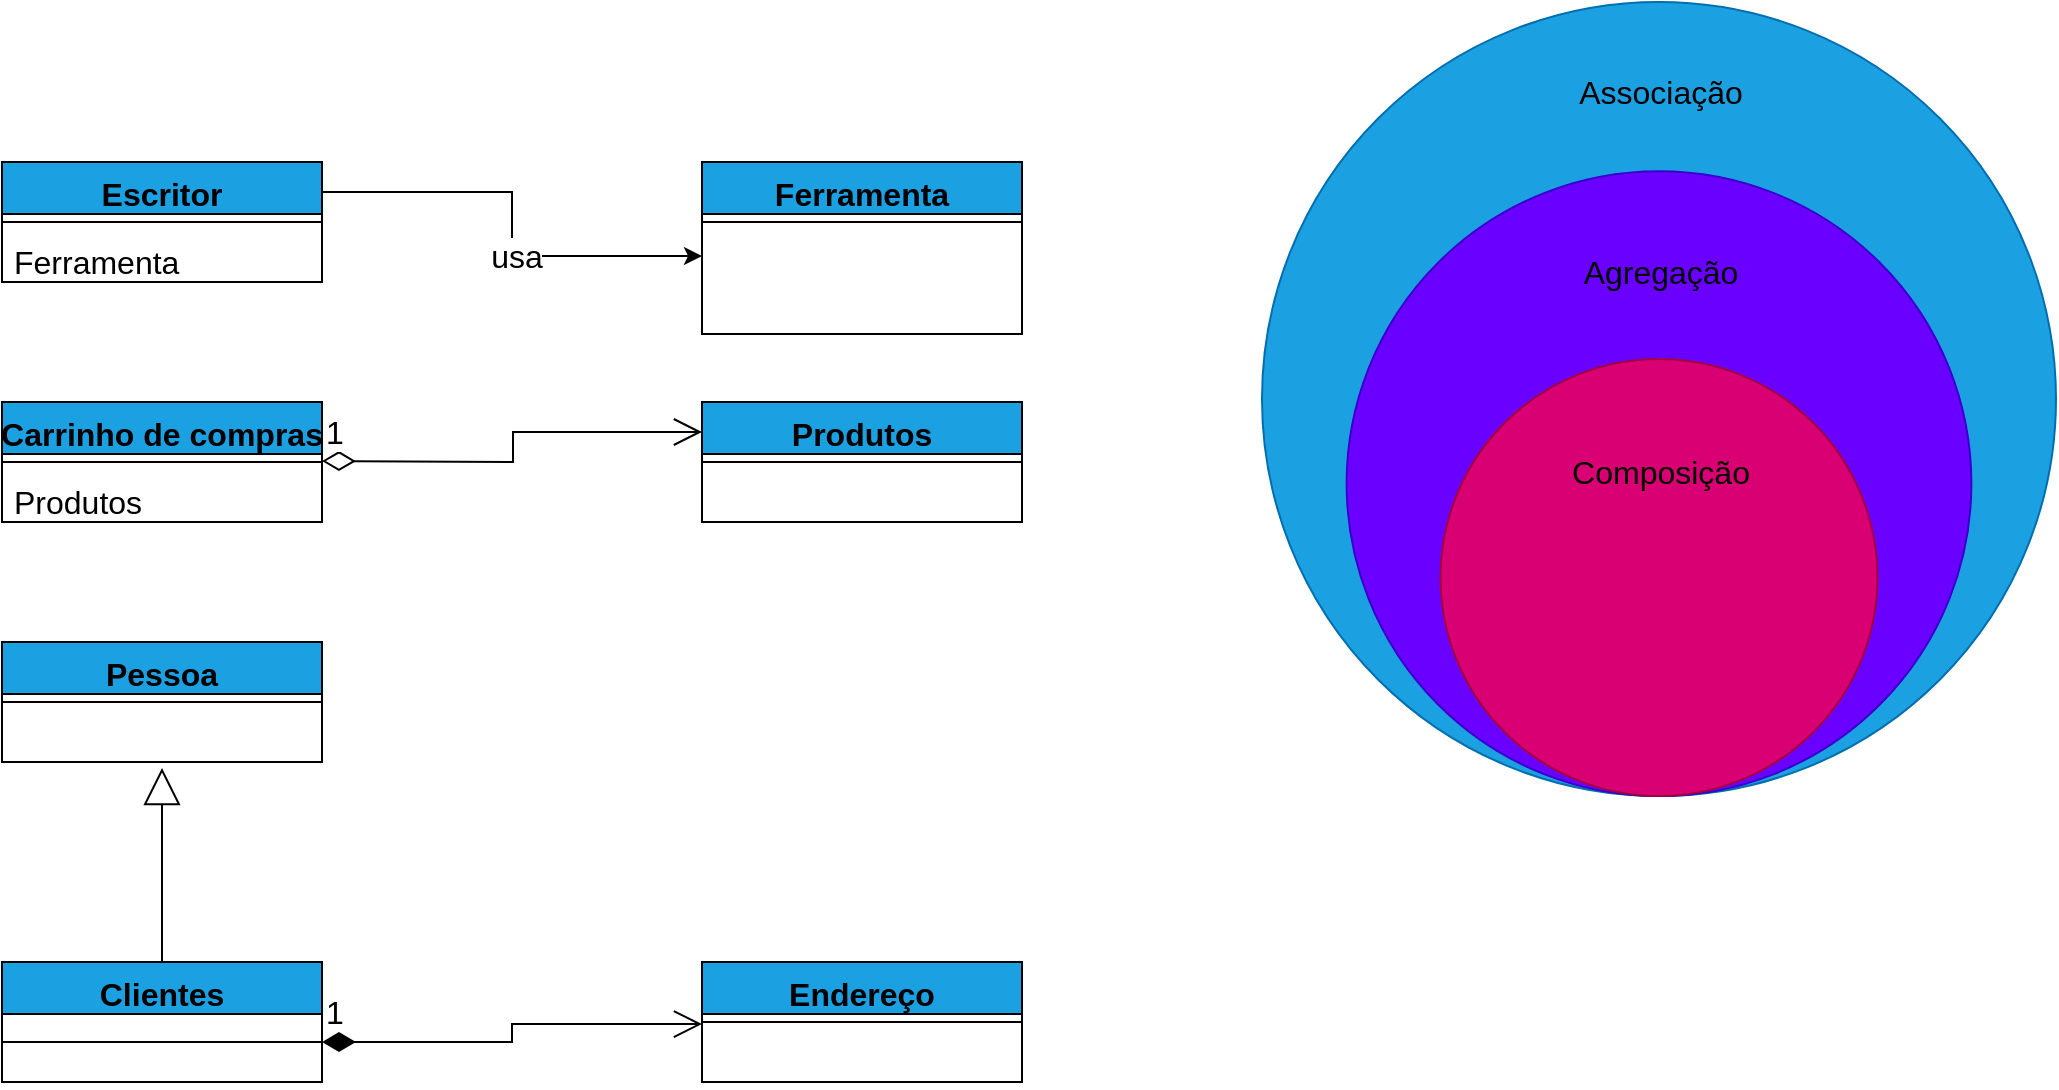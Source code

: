 <mxfile version="20.5.3" type="embed"><diagram id="26OoCqQplLgEKlXAqwOb" name="Page-1"><mxGraphModel dx="2033" dy="726" grid="1" gridSize="10" guides="1" tooltips="1" connect="1" arrows="1" fold="1" page="1" pageScale="1" pageWidth="827" pageHeight="1169" math="0" shadow="0"><root><mxCell id="0"/><mxCell id="1" parent="0"/><mxCell id="2" value="" style="ellipse;whiteSpace=wrap;html=1;aspect=fixed;fillColor=#1BA1E2;fontColor=#ffffff;strokeColor=#006EAF;" vertex="1" parent="1"><mxGeometry x="430" width="397" height="397" as="geometry"/></mxCell><mxCell id="3" value="" style="ellipse;whiteSpace=wrap;html=1;aspect=fixed;fillColor=#6a00ff;fontColor=#ffffff;strokeColor=#3700CC;" vertex="1" parent="1"><mxGeometry x="472.31" y="84.62" width="312.38" height="312.38" as="geometry"/></mxCell><mxCell id="4" value="" style="ellipse;whiteSpace=wrap;html=1;aspect=fixed;fillColor=#d80073;fontColor=#ffffff;strokeColor=#A50040;" vertex="1" parent="1"><mxGeometry x="519.25" y="178.5" width="218.5" height="218.5" as="geometry"/></mxCell><mxCell id="5" value="Agregação" style="text;html=1;align=center;verticalAlign=middle;resizable=0;points=[];autosize=1;strokeColor=none;fillColor=none;fontSize=16;" vertex="1" parent="1"><mxGeometry x="578.5" y="120" width="100" height="30" as="geometry"/></mxCell><mxCell id="6" value="Composição" style="text;html=1;align=center;verticalAlign=middle;resizable=0;points=[];autosize=1;strokeColor=none;fillColor=none;fontSize=16;" vertex="1" parent="1"><mxGeometry x="573.5" y="220" width="110" height="30" as="geometry"/></mxCell><mxCell id="7" value="Associação" style="text;html=1;align=center;verticalAlign=middle;resizable=0;points=[];autosize=1;strokeColor=none;fillColor=none;fontSize=16;" vertex="1" parent="1"><mxGeometry x="573.5" y="30" width="110" height="30" as="geometry"/></mxCell><mxCell id="40" style="edgeStyle=orthogonalEdgeStyle;rounded=0;orthogonalLoop=1;jettySize=auto;html=1;exitX=1;exitY=0.25;exitDx=0;exitDy=0;entryX=0;entryY=0.5;entryDx=0;entryDy=0;fontSize=16;" edge="1" parent="1" source="8" target="39"><mxGeometry relative="1" as="geometry"/></mxCell><mxCell id="41" value="usa" style="edgeLabel;html=1;align=center;verticalAlign=middle;resizable=0;points=[];fontSize=16;" vertex="1" connectable="0" parent="40"><mxGeometry x="0.162" relative="1" as="geometry"><mxPoint as="offset"/></mxGeometry></mxCell><mxCell id="8" value="Escritor" style="swimlane;fontStyle=1;align=center;verticalAlign=top;childLayout=stackLayout;horizontal=1;startSize=26;horizontalStack=0;resizeParent=1;resizeParentMax=0;resizeLast=0;collapsible=1;marginBottom=0;fontSize=16;fillColor=#1BA1E2;" vertex="1" parent="1"><mxGeometry x="-200" y="80" width="160" height="60" as="geometry"/></mxCell><mxCell id="10" value="" style="line;strokeWidth=1;fillColor=none;align=left;verticalAlign=middle;spacingTop=-1;spacingLeft=3;spacingRight=3;rotatable=0;labelPosition=right;points=[];portConstraint=eastwest;strokeColor=inherit;fontSize=16;" vertex="1" parent="8"><mxGeometry y="26" width="160" height="8" as="geometry"/></mxCell><mxCell id="11" value="Ferramenta" style="text;strokeColor=none;fillColor=none;align=left;verticalAlign=top;spacingLeft=4;spacingRight=4;overflow=hidden;rotatable=0;points=[[0,0.5],[1,0.5]];portConstraint=eastwest;fontSize=16;" vertex="1" parent="8"><mxGeometry y="34" width="160" height="26" as="geometry"/></mxCell><mxCell id="19" value="Ferramenta&#10;" style="swimlane;fontStyle=1;align=center;verticalAlign=top;childLayout=stackLayout;horizontal=1;startSize=26;horizontalStack=0;resizeParent=1;resizeParentMax=0;resizeLast=0;collapsible=1;marginBottom=0;fontSize=16;fillColor=#1BA1E2;" vertex="1" parent="1"><mxGeometry x="150" y="80" width="160" height="86" as="geometry"/></mxCell><mxCell id="20" value="" style="line;strokeWidth=1;fillColor=none;align=left;verticalAlign=middle;spacingTop=-1;spacingLeft=3;spacingRight=3;rotatable=0;labelPosition=right;points=[];portConstraint=eastwest;strokeColor=inherit;fontSize=16;" vertex="1" parent="19"><mxGeometry y="26" width="160" height="8" as="geometry"/></mxCell><mxCell id="39" value=" &#10;" style="text;strokeColor=none;fillColor=none;align=left;verticalAlign=top;spacingLeft=4;spacingRight=4;overflow=hidden;rotatable=0;points=[[0,0.5],[1,0.5]];portConstraint=eastwest;fontSize=16;" vertex="1" parent="19"><mxGeometry y="34" width="160" height="26" as="geometry"/></mxCell><mxCell id="21" value=" &#10;" style="text;strokeColor=none;fillColor=none;align=left;verticalAlign=top;spacingLeft=4;spacingRight=4;overflow=hidden;rotatable=0;points=[[0,0.5],[1,0.5]];portConstraint=eastwest;fontSize=16;" vertex="1" parent="19"><mxGeometry y="60" width="160" height="26" as="geometry"/></mxCell><mxCell id="25" value="Carrinho de compras" style="swimlane;fontStyle=1;align=center;verticalAlign=top;childLayout=stackLayout;horizontal=1;startSize=26;horizontalStack=0;resizeParent=1;resizeParentMax=0;resizeLast=0;collapsible=1;marginBottom=0;fontSize=16;fillColor=#1BA1E2;" vertex="1" parent="1"><mxGeometry x="-200" y="200" width="160" height="60" as="geometry"/></mxCell><mxCell id="26" value="" style="line;strokeWidth=1;fillColor=none;align=left;verticalAlign=middle;spacingTop=-1;spacingLeft=3;spacingRight=3;rotatable=0;labelPosition=right;points=[];portConstraint=eastwest;strokeColor=inherit;fontSize=16;" vertex="1" parent="25"><mxGeometry y="26" width="160" height="8" as="geometry"/></mxCell><mxCell id="27" value="Produtos" style="text;strokeColor=none;fillColor=none;align=left;verticalAlign=top;spacingLeft=4;spacingRight=4;overflow=hidden;rotatable=0;points=[[0,0.5],[1,0.5]];portConstraint=eastwest;fontSize=16;" vertex="1" parent="25"><mxGeometry y="34" width="160" height="26" as="geometry"/></mxCell><mxCell id="28" value="Produtos" style="swimlane;fontStyle=1;align=center;verticalAlign=top;childLayout=stackLayout;horizontal=1;startSize=26;horizontalStack=0;resizeParent=1;resizeParentMax=0;resizeLast=0;collapsible=1;marginBottom=0;fontSize=16;fillColor=#1BA1E2;" vertex="1" parent="1"><mxGeometry x="150" y="200" width="160" height="60" as="geometry"/></mxCell><mxCell id="29" value="" style="line;strokeWidth=1;fillColor=none;align=left;verticalAlign=middle;spacingTop=-1;spacingLeft=3;spacingRight=3;rotatable=0;labelPosition=right;points=[];portConstraint=eastwest;strokeColor=inherit;fontSize=16;" vertex="1" parent="28"><mxGeometry y="26" width="160" height="8" as="geometry"/></mxCell><mxCell id="30" value=" &#10;" style="text;strokeColor=none;fillColor=none;align=left;verticalAlign=top;spacingLeft=4;spacingRight=4;overflow=hidden;rotatable=0;points=[[0,0.5],[1,0.5]];portConstraint=eastwest;fontSize=16;" vertex="1" parent="28"><mxGeometry y="34" width="160" height="26" as="geometry"/></mxCell><mxCell id="31" value="Pessoa" style="swimlane;fontStyle=1;align=center;verticalAlign=top;childLayout=stackLayout;horizontal=1;startSize=26;horizontalStack=0;resizeParent=1;resizeParentMax=0;resizeLast=0;collapsible=1;marginBottom=0;fontSize=16;fillColor=#1BA1E2;" vertex="1" parent="1"><mxGeometry x="-200" y="320" width="160" height="60" as="geometry"/></mxCell><mxCell id="32" value="" style="line;strokeWidth=1;fillColor=none;align=left;verticalAlign=middle;spacingTop=-1;spacingLeft=3;spacingRight=3;rotatable=0;labelPosition=right;points=[];portConstraint=eastwest;strokeColor=inherit;fontSize=16;" vertex="1" parent="31"><mxGeometry y="26" width="160" height="8" as="geometry"/></mxCell><mxCell id="33" value=" &#10;" style="text;strokeColor=none;fillColor=none;align=left;verticalAlign=top;spacingLeft=4;spacingRight=4;overflow=hidden;rotatable=0;points=[[0,0.5],[1,0.5]];portConstraint=eastwest;fontSize=16;" vertex="1" parent="31"><mxGeometry y="34" width="160" height="26" as="geometry"/></mxCell><mxCell id="44" value="1" style="endArrow=open;html=1;endSize=12;startArrow=diamondThin;startSize=14;startFill=0;edgeStyle=orthogonalEdgeStyle;align=left;verticalAlign=bottom;rounded=0;fontSize=16;entryX=0;entryY=0.25;entryDx=0;entryDy=0;" edge="1" parent="1" target="28"><mxGeometry x="-1" y="3" relative="1" as="geometry"><mxPoint x="-40" y="229.5" as="sourcePoint"/><mxPoint x="120" y="229.5" as="targetPoint"/></mxGeometry></mxCell><mxCell id="49" value="Clientes" style="swimlane;fontStyle=1;align=center;verticalAlign=top;childLayout=stackLayout;horizontal=1;startSize=26;horizontalStack=0;resizeParent=1;resizeParentMax=0;resizeLast=0;collapsible=1;marginBottom=0;fontSize=16;fillColor=#1BA1E2;" vertex="1" parent="1"><mxGeometry x="-200" y="480" width="160" height="60" as="geometry"/></mxCell><mxCell id="52" value="Endereço" style="swimlane;fontStyle=1;align=center;verticalAlign=top;childLayout=stackLayout;horizontal=1;startSize=26;horizontalStack=0;resizeParent=1;resizeParentMax=0;resizeLast=0;collapsible=1;marginBottom=0;fontSize=16;fillColor=#1BA1E2;" vertex="1" parent="1"><mxGeometry x="150" y="480" width="160" height="60" as="geometry"/></mxCell><mxCell id="53" value="" style="line;strokeWidth=1;fillColor=none;align=left;verticalAlign=middle;spacingTop=-1;spacingLeft=3;spacingRight=3;rotatable=0;labelPosition=right;points=[];portConstraint=eastwest;strokeColor=inherit;fontSize=16;" vertex="1" parent="52"><mxGeometry y="26" width="160" height="8" as="geometry"/></mxCell><mxCell id="54" value=" &#10;" style="text;strokeColor=none;fillColor=none;align=left;verticalAlign=top;spacingLeft=4;spacingRight=4;overflow=hidden;rotatable=0;points=[[0,0.5],[1,0.5]];portConstraint=eastwest;fontSize=16;" vertex="1" parent="52"><mxGeometry y="34" width="160" height="26" as="geometry"/></mxCell><mxCell id="55" value="1" style="endArrow=open;html=1;endSize=12;startArrow=diamondThin;startSize=14;startFill=1;edgeStyle=orthogonalEdgeStyle;align=left;verticalAlign=bottom;rounded=0;fontSize=16;exitX=1;exitY=0.5;exitDx=0;exitDy=0;exitPerimeter=0;entryX=0;entryY=-0.115;entryDx=0;entryDy=0;entryPerimeter=0;" edge="1" source="50" target="54" parent="1"><mxGeometry x="-1" y="3" relative="1" as="geometry"><mxPoint x="-30" y="520" as="sourcePoint"/><mxPoint x="130" y="520" as="targetPoint"/></mxGeometry></mxCell><mxCell id="50" value="" style="line;strokeWidth=1;fillColor=none;align=left;verticalAlign=middle;spacingTop=-1;spacingLeft=3;spacingRight=3;rotatable=0;labelPosition=right;points=[];portConstraint=eastwest;strokeColor=inherit;fontSize=16;" vertex="1" parent="1"><mxGeometry x="-200" y="516" width="160" height="8" as="geometry"/></mxCell><mxCell id="60" value="&lt;br&gt;" style="endArrow=block;endSize=16;endFill=0;html=1;rounded=0;fontSize=16;entryX=0.5;entryY=1.115;entryDx=0;entryDy=0;entryPerimeter=0;exitX=0.5;exitY=0;exitDx=0;exitDy=0;" edge="1" parent="1" source="49" target="33"><mxGeometry width="160" relative="1" as="geometry"><mxPoint x="-120" y="480" as="sourcePoint"/><mxPoint x="30" y="450" as="targetPoint"/></mxGeometry></mxCell></root></mxGraphModel></diagram></mxfile>